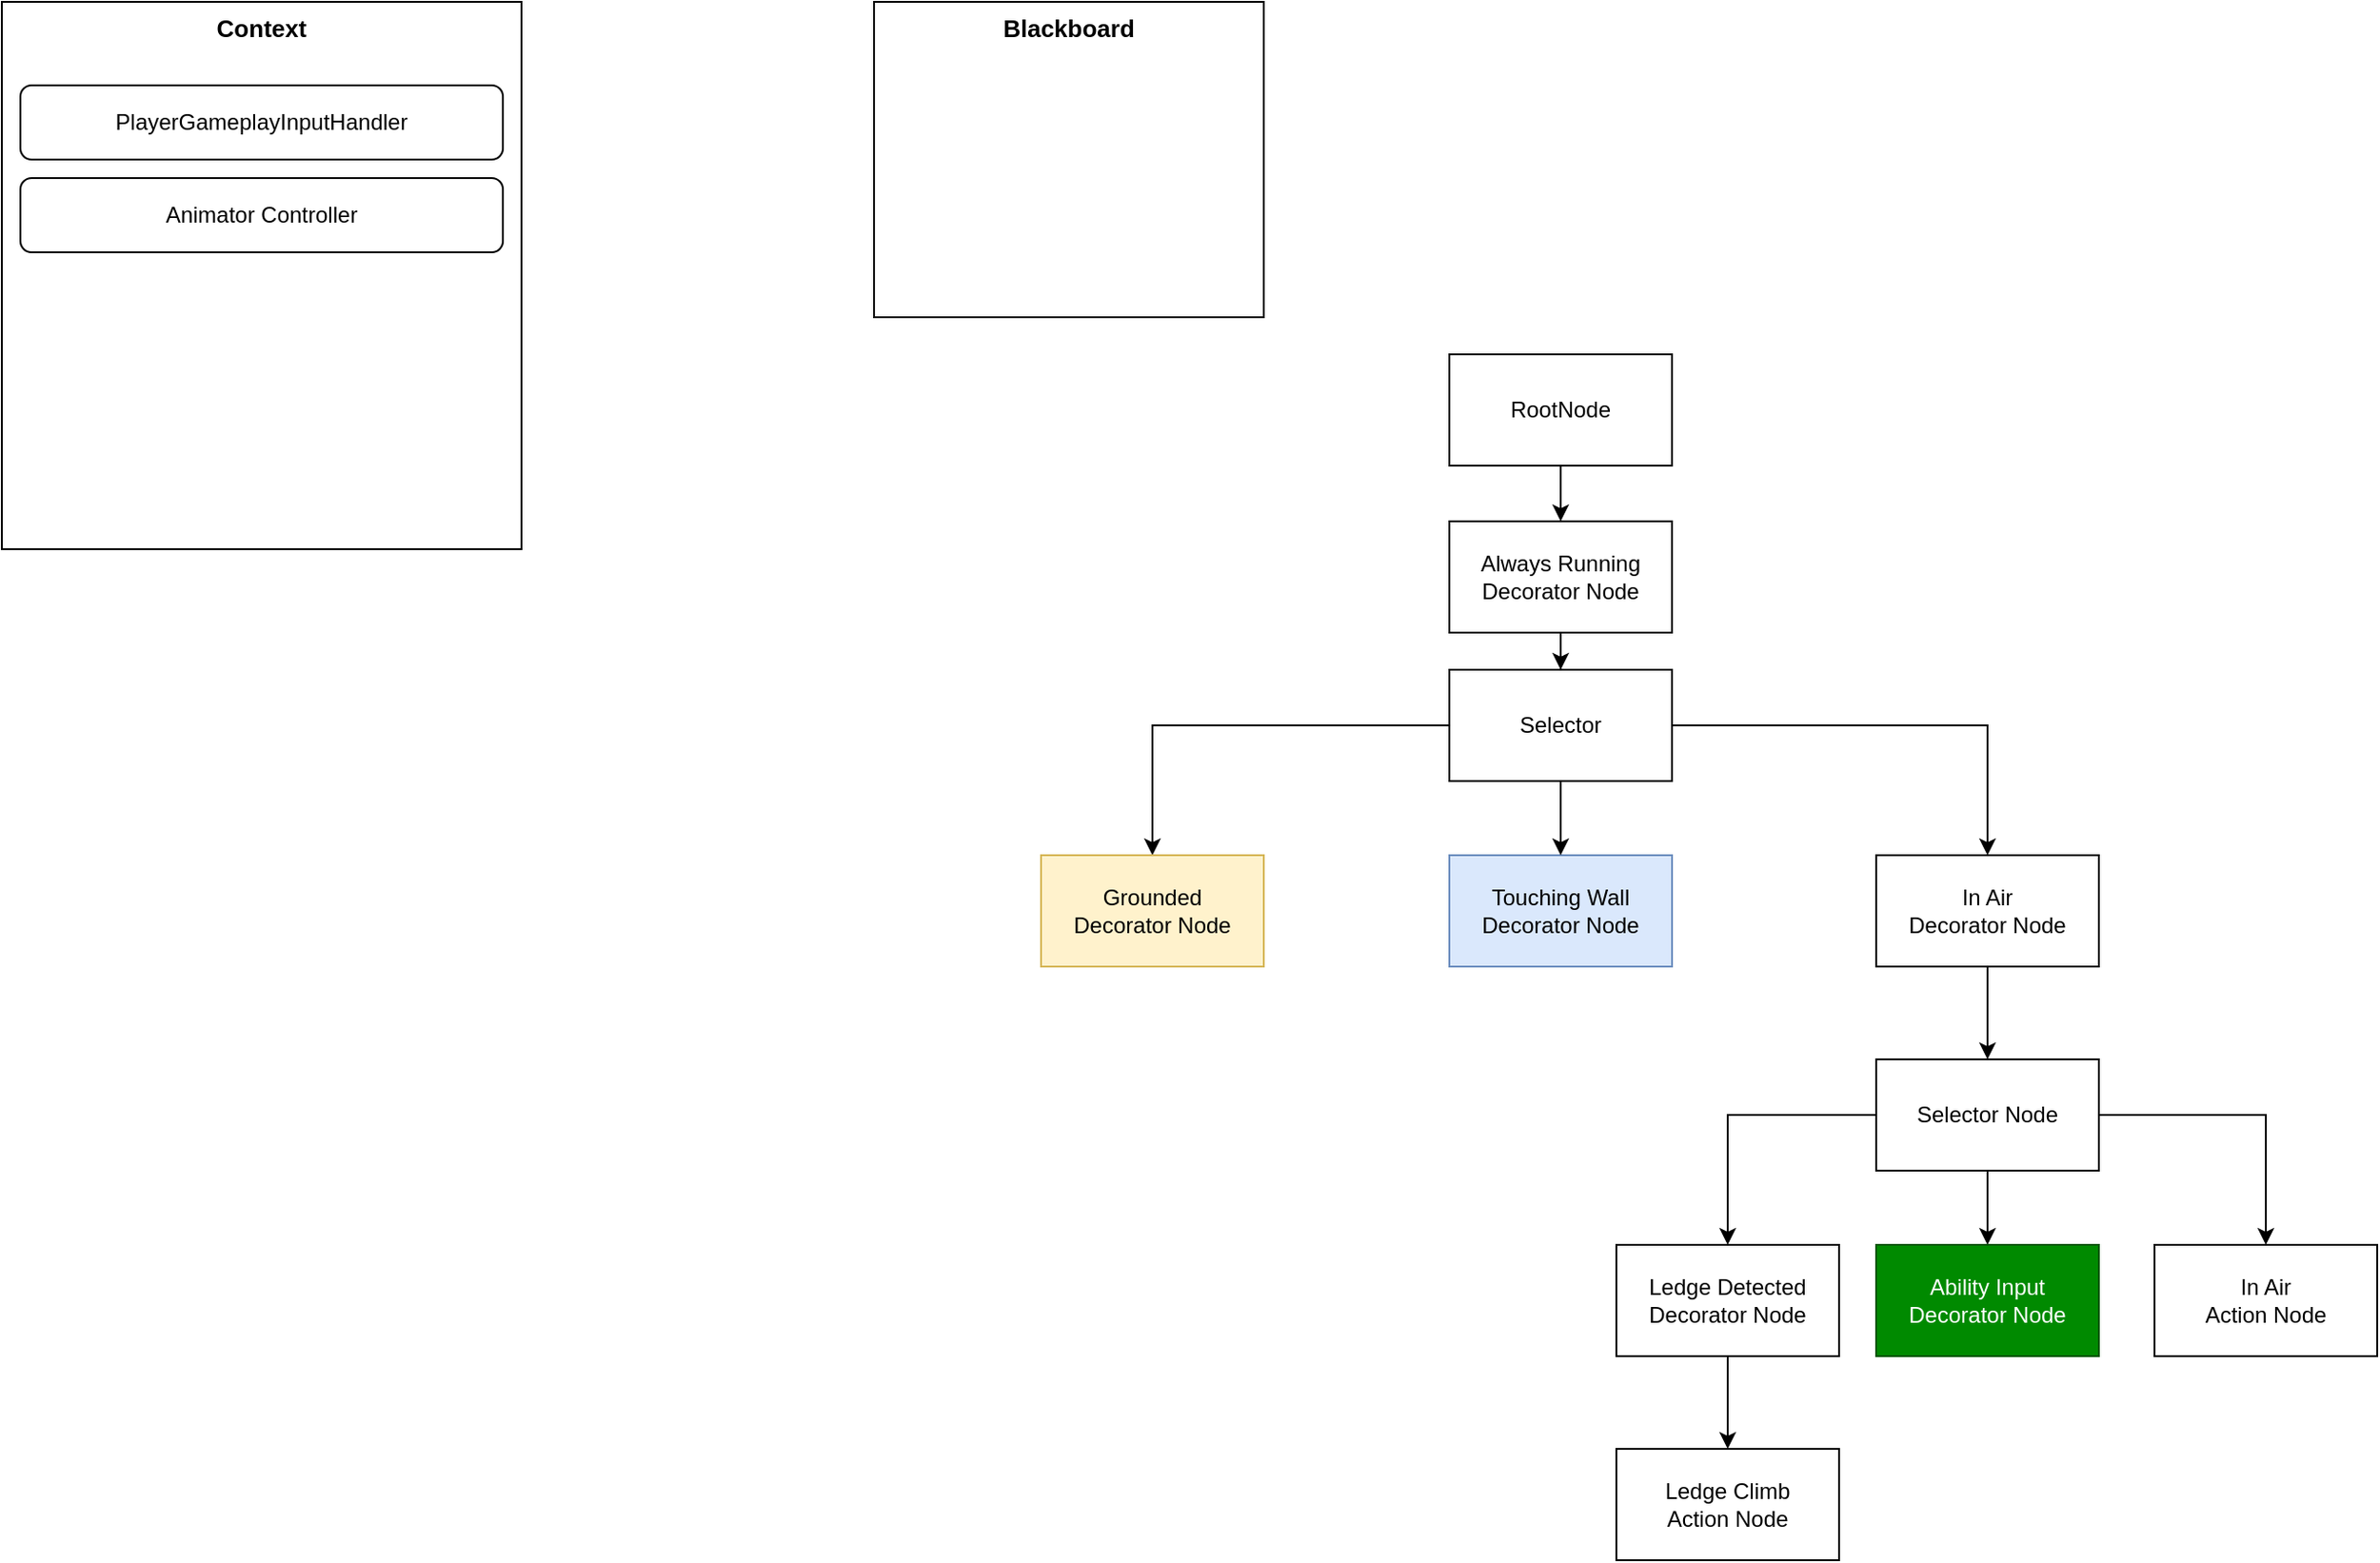 <mxfile version="24.2.5" type="device">
  <diagram name="第 1 页" id="lGHraHcWh0GdLuIry4LX">
    <mxGraphModel dx="1220" dy="2080" grid="1" gridSize="10" guides="1" tooltips="1" connect="1" arrows="1" fold="1" page="1" pageScale="1" pageWidth="827" pageHeight="1169" math="0" shadow="0">
      <root>
        <mxCell id="0" />
        <mxCell id="1" parent="0" />
        <mxCell id="N2vVskcMrBZZl0nwfb5V-110" style="edgeStyle=orthogonalEdgeStyle;rounded=0;orthogonalLoop=1;jettySize=auto;html=1;entryX=0.5;entryY=0;entryDx=0;entryDy=0;" edge="1" parent="1" source="N2vVskcMrBZZl0nwfb5V-1" target="N2vVskcMrBZZl0nwfb5V-85">
          <mxGeometry relative="1" as="geometry" />
        </mxCell>
        <mxCell id="N2vVskcMrBZZl0nwfb5V-1" value="RootNode" style="rounded=0;whiteSpace=wrap;html=1;" vertex="1" parent="1">
          <mxGeometry x="800" y="-160" width="120" height="60" as="geometry" />
        </mxCell>
        <mxCell id="N2vVskcMrBZZl0nwfb5V-2" value="Context" style="rounded=0;whiteSpace=wrap;html=1;verticalAlign=top;fontStyle=1;fontSize=13;" vertex="1" parent="1">
          <mxGeometry x="20" y="-350" width="280" height="295" as="geometry" />
        </mxCell>
        <mxCell id="N2vVskcMrBZZl0nwfb5V-3" value="Blackboard" style="rounded=0;whiteSpace=wrap;html=1;verticalAlign=top;fontStyle=1;fontSize=13;" vertex="1" parent="1">
          <mxGeometry x="490" y="-350" width="210" height="170" as="geometry" />
        </mxCell>
        <mxCell id="N2vVskcMrBZZl0nwfb5V-4" value="PlayerGameplayInputHandler" style="rounded=1;whiteSpace=wrap;html=1;" vertex="1" parent="1">
          <mxGeometry x="30" y="-305" width="260" height="40" as="geometry" />
        </mxCell>
        <mxCell id="N2vVskcMrBZZl0nwfb5V-6" value="Animator Controller" style="rounded=1;whiteSpace=wrap;html=1;" vertex="1" parent="1">
          <mxGeometry x="30" y="-255" width="260" height="40" as="geometry" />
        </mxCell>
        <mxCell id="N2vVskcMrBZZl0nwfb5V-111" style="edgeStyle=orthogonalEdgeStyle;rounded=0;orthogonalLoop=1;jettySize=auto;html=1;entryX=0.5;entryY=0;entryDx=0;entryDy=0;" edge="1" parent="1" source="N2vVskcMrBZZl0nwfb5V-85" target="N2vVskcMrBZZl0nwfb5V-90">
          <mxGeometry relative="1" as="geometry" />
        </mxCell>
        <mxCell id="N2vVskcMrBZZl0nwfb5V-85" value="Always Running&lt;div&gt;Decorator Node&lt;/div&gt;" style="rounded=0;whiteSpace=wrap;html=1;" vertex="1" parent="1">
          <mxGeometry x="800" y="-70" width="120" height="60" as="geometry" />
        </mxCell>
        <mxCell id="N2vVskcMrBZZl0nwfb5V-112" style="edgeStyle=orthogonalEdgeStyle;rounded=0;orthogonalLoop=1;jettySize=auto;html=1;entryX=0.5;entryY=0;entryDx=0;entryDy=0;" edge="1" parent="1" source="N2vVskcMrBZZl0nwfb5V-90" target="N2vVskcMrBZZl0nwfb5V-109">
          <mxGeometry relative="1" as="geometry" />
        </mxCell>
        <mxCell id="N2vVskcMrBZZl0nwfb5V-114" style="edgeStyle=orthogonalEdgeStyle;rounded=0;orthogonalLoop=1;jettySize=auto;html=1;" edge="1" parent="1" source="N2vVskcMrBZZl0nwfb5V-90" target="N2vVskcMrBZZl0nwfb5V-93">
          <mxGeometry relative="1" as="geometry" />
        </mxCell>
        <mxCell id="N2vVskcMrBZZl0nwfb5V-90" value="Selector" style="rounded=0;whiteSpace=wrap;html=1;" vertex="1" parent="1">
          <mxGeometry x="800" y="10" width="120" height="60" as="geometry" />
        </mxCell>
        <mxCell id="N2vVskcMrBZZl0nwfb5V-120" style="edgeStyle=orthogonalEdgeStyle;rounded=0;orthogonalLoop=1;jettySize=auto;html=1;entryX=0.5;entryY=0;entryDx=0;entryDy=0;" edge="1" parent="1" source="N2vVskcMrBZZl0nwfb5V-93" target="N2vVskcMrBZZl0nwfb5V-118">
          <mxGeometry relative="1" as="geometry" />
        </mxCell>
        <mxCell id="N2vVskcMrBZZl0nwfb5V-93" value="&lt;div&gt;In Air&lt;/div&gt;&lt;div&gt;Decorator Node&lt;/div&gt;" style="rounded=0;whiteSpace=wrap;html=1;" vertex="1" parent="1">
          <mxGeometry x="1030" y="110" width="120" height="60" as="geometry" />
        </mxCell>
        <mxCell id="N2vVskcMrBZZl0nwfb5V-108" value="&lt;div&gt;Touching Wall&lt;/div&gt;&lt;div&gt;Decorator Node&lt;/div&gt;" style="rounded=0;whiteSpace=wrap;html=1;fillColor=#dae8fc;strokeColor=#6c8ebf;" vertex="1" parent="1">
          <mxGeometry x="800" y="110" width="120" height="60" as="geometry" />
        </mxCell>
        <mxCell id="N2vVskcMrBZZl0nwfb5V-109" value="Grounded&lt;div&gt;Decorator Node&lt;/div&gt;" style="rounded=0;whiteSpace=wrap;html=1;fillColor=#fff2cc;strokeColor=#d6b656;" vertex="1" parent="1">
          <mxGeometry x="580" y="110" width="120" height="60" as="geometry" />
        </mxCell>
        <mxCell id="N2vVskcMrBZZl0nwfb5V-113" style="edgeStyle=orthogonalEdgeStyle;rounded=0;orthogonalLoop=1;jettySize=auto;html=1;entryX=0.5;entryY=0;entryDx=0;entryDy=0;" edge="1" parent="1" source="N2vVskcMrBZZl0nwfb5V-90" target="N2vVskcMrBZZl0nwfb5V-108">
          <mxGeometry relative="1" as="geometry" />
        </mxCell>
        <mxCell id="N2vVskcMrBZZl0nwfb5V-115" style="edgeStyle=orthogonalEdgeStyle;rounded=0;orthogonalLoop=1;jettySize=auto;html=1;entryX=0.5;entryY=0;entryDx=0;entryDy=0;" edge="1" parent="1" source="N2vVskcMrBZZl0nwfb5V-116" target="N2vVskcMrBZZl0nwfb5V-117">
          <mxGeometry relative="1" as="geometry" />
        </mxCell>
        <mxCell id="N2vVskcMrBZZl0nwfb5V-116" value="&lt;div&gt;Ledge Detected&lt;/div&gt;&lt;div&gt;Decorator Node&lt;/div&gt;" style="rounded=0;whiteSpace=wrap;html=1;" vertex="1" parent="1">
          <mxGeometry x="890" y="320" width="120" height="60" as="geometry" />
        </mxCell>
        <mxCell id="N2vVskcMrBZZl0nwfb5V-117" value="&lt;div&gt;Ledge Climb&lt;/div&gt;&lt;div&gt;Action Node&lt;/div&gt;" style="rounded=0;whiteSpace=wrap;html=1;" vertex="1" parent="1">
          <mxGeometry x="890" y="430" width="120" height="60" as="geometry" />
        </mxCell>
        <mxCell id="N2vVskcMrBZZl0nwfb5V-121" style="edgeStyle=orthogonalEdgeStyle;rounded=0;orthogonalLoop=1;jettySize=auto;html=1;entryX=0.5;entryY=0;entryDx=0;entryDy=0;" edge="1" parent="1" source="N2vVskcMrBZZl0nwfb5V-118" target="N2vVskcMrBZZl0nwfb5V-116">
          <mxGeometry relative="1" as="geometry" />
        </mxCell>
        <mxCell id="N2vVskcMrBZZl0nwfb5V-122" style="edgeStyle=orthogonalEdgeStyle;rounded=0;orthogonalLoop=1;jettySize=auto;html=1;" edge="1" parent="1" source="N2vVskcMrBZZl0nwfb5V-118" target="N2vVskcMrBZZl0nwfb5V-119">
          <mxGeometry relative="1" as="geometry" />
        </mxCell>
        <mxCell id="N2vVskcMrBZZl0nwfb5V-124" style="edgeStyle=orthogonalEdgeStyle;rounded=0;orthogonalLoop=1;jettySize=auto;html=1;entryX=0.5;entryY=0;entryDx=0;entryDy=0;" edge="1" parent="1" source="N2vVskcMrBZZl0nwfb5V-118" target="N2vVskcMrBZZl0nwfb5V-123">
          <mxGeometry relative="1" as="geometry" />
        </mxCell>
        <mxCell id="N2vVskcMrBZZl0nwfb5V-118" value="&lt;div&gt;Selector Node&lt;/div&gt;" style="rounded=0;whiteSpace=wrap;html=1;" vertex="1" parent="1">
          <mxGeometry x="1030" y="220" width="120" height="60" as="geometry" />
        </mxCell>
        <mxCell id="N2vVskcMrBZZl0nwfb5V-119" value="&lt;div&gt;Ability Input&lt;/div&gt;&lt;div&gt;Decorator Node&lt;/div&gt;" style="rounded=0;whiteSpace=wrap;html=1;fillColor=#008a00;strokeColor=#005700;fontColor=#ffffff;" vertex="1" parent="1">
          <mxGeometry x="1030" y="320" width="120" height="60" as="geometry" />
        </mxCell>
        <mxCell id="N2vVskcMrBZZl0nwfb5V-123" value="&lt;div&gt;In Air&lt;/div&gt;&lt;div&gt;Action Node&lt;/div&gt;" style="rounded=0;whiteSpace=wrap;html=1;" vertex="1" parent="1">
          <mxGeometry x="1180" y="320" width="120" height="60" as="geometry" />
        </mxCell>
      </root>
    </mxGraphModel>
  </diagram>
</mxfile>

